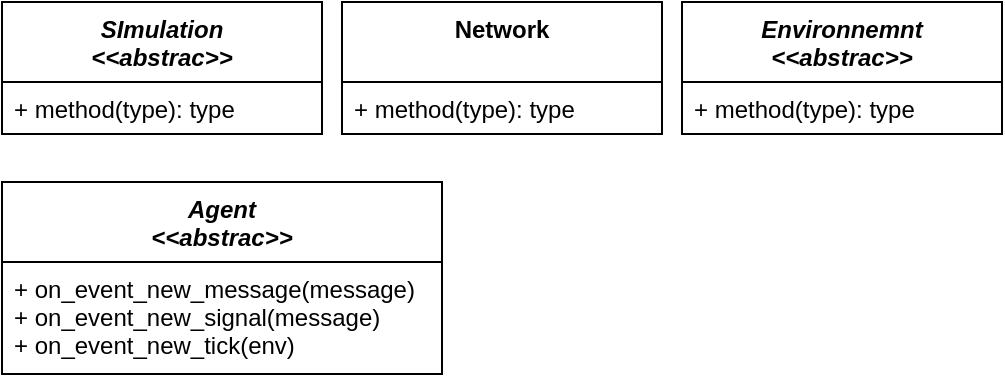 <mxfile version="13.6.2" type="device" pages="3"><diagram id="6Vpgzt1CLD0ZqRoAKYbd" name="UML"><mxGraphModel dx="1350" dy="816" grid="1" gridSize="10" guides="1" tooltips="1" connect="1" arrows="1" fold="1" page="1" pageScale="1" pageWidth="850" pageHeight="1100" math="0" shadow="0"><root><mxCell id="0"/><mxCell id="1" parent="0"/><mxCell id="l_eQbw8yjfAn1seZFZhm-5" value="SImulation&#10;&lt;&lt;abstrac&gt;&gt;" style="swimlane;fontStyle=3;align=center;verticalAlign=top;childLayout=stackLayout;horizontal=1;startSize=40;horizontalStack=0;resizeParent=1;resizeParentMax=0;resizeLast=0;collapsible=1;marginBottom=0;" parent="1" vertex="1"><mxGeometry x="30" y="60" width="160" height="66" as="geometry"/></mxCell><mxCell id="l_eQbw8yjfAn1seZFZhm-8" value="+ method(type): type" style="text;strokeColor=none;fillColor=none;align=left;verticalAlign=top;spacingLeft=4;spacingRight=4;overflow=hidden;rotatable=0;points=[[0,0.5],[1,0.5]];portConstraint=eastwest;" parent="l_eQbw8yjfAn1seZFZhm-5" vertex="1"><mxGeometry y="40" width="160" height="26" as="geometry"/></mxCell><mxCell id="l_eQbw8yjfAn1seZFZhm-9" value="Network" style="swimlane;fontStyle=1;align=center;verticalAlign=top;childLayout=stackLayout;horizontal=1;startSize=40;horizontalStack=0;resizeParent=1;resizeParentMax=0;resizeLast=0;collapsible=1;marginBottom=0;" parent="1" vertex="1"><mxGeometry x="200" y="60" width="160" height="66" as="geometry"/></mxCell><mxCell id="l_eQbw8yjfAn1seZFZhm-12" value="+ method(type): type" style="text;strokeColor=none;fillColor=none;align=left;verticalAlign=top;spacingLeft=4;spacingRight=4;overflow=hidden;rotatable=0;points=[[0,0.5],[1,0.5]];portConstraint=eastwest;" parent="l_eQbw8yjfAn1seZFZhm-9" vertex="1"><mxGeometry y="40" width="160" height="26" as="geometry"/></mxCell><mxCell id="l_eQbw8yjfAn1seZFZhm-13" value="Environnemnt&#10;&lt;&lt;abstrac&gt;&gt;" style="swimlane;fontStyle=3;align=center;verticalAlign=top;childLayout=stackLayout;horizontal=1;startSize=40;horizontalStack=0;resizeParent=1;resizeParentMax=0;resizeLast=0;collapsible=1;marginBottom=0;" parent="1" vertex="1"><mxGeometry x="370" y="60" width="160" height="66" as="geometry"/></mxCell><mxCell id="l_eQbw8yjfAn1seZFZhm-16" value="+ method(type): type" style="text;strokeColor=none;fillColor=none;align=left;verticalAlign=top;spacingLeft=4;spacingRight=4;overflow=hidden;rotatable=0;points=[[0,0.5],[1,0.5]];portConstraint=eastwest;" parent="l_eQbw8yjfAn1seZFZhm-13" vertex="1"><mxGeometry y="40" width="160" height="26" as="geometry"/></mxCell><mxCell id="l_eQbw8yjfAn1seZFZhm-1" value="Agent&#10;&lt;&lt;abstrac&gt;&gt;" style="swimlane;fontStyle=3;align=center;verticalAlign=top;childLayout=stackLayout;horizontal=1;startSize=40;horizontalStack=0;resizeParent=1;resizeParentMax=0;resizeLast=0;collapsible=1;marginBottom=0;" parent="1" vertex="1"><mxGeometry x="30" y="150" width="220" height="96" as="geometry"/></mxCell><mxCell id="l_eQbw8yjfAn1seZFZhm-4" value="+ on_event_new_message(message)&#10;+ on_event_new_signal(message)&#10;+ on_event_new_tick(env)" style="text;strokeColor=none;fillColor=none;align=left;verticalAlign=top;spacingLeft=4;spacingRight=4;overflow=hidden;rotatable=0;points=[[0,0.5],[1,0.5]];portConstraint=eastwest;" parent="l_eQbw8yjfAn1seZFZhm-1" vertex="1"><mxGeometry y="40" width="220" height="56" as="geometry"/></mxCell></root></mxGraphModel></diagram><diagram id="jwMKL7Z0HVgO78CmgciH" name="relation"><mxGraphModel dx="1350" dy="816" grid="1" gridSize="10" guides="1" tooltips="1" connect="1" arrows="1" fold="1" page="1" pageScale="1" pageWidth="850" pageHeight="1100" math="0" shadow="0"><root><mxCell id="1j3k5hF53hi6SJlEomFa-0"/><mxCell id="1j3k5hF53hi6SJlEomFa-1" parent="1j3k5hF53hi6SJlEomFa-0"/><mxCell id="Ybt_FZD779BZbkIMKLvH-0" value="" style="group" vertex="1" connectable="0" parent="1j3k5hF53hi6SJlEomFa-1"><mxGeometry x="40" y="20" width="690" height="450" as="geometry"/></mxCell><mxCell id="Li3ij5Jv2MyQuI8fEksH-0" value="" style="endArrow=classic;startArrow=classic;html=1;strokeWidth=1;fillColor=#ffffff;fontSize=14;dashed=1;" edge="1" parent="Ybt_FZD779BZbkIMKLvH-0"><mxGeometry width="50" height="50" relative="1" as="geometry"><mxPoint x="42.588" y="359.358" as="sourcePoint"/><mxPoint x="204.44" y="359.358" as="targetPoint"/></mxGeometry></mxCell><mxCell id="Li3ij5Jv2MyQuI8fEksH-1" value="A and B&lt;br&gt;&amp;nbsp;can communicate" style="text;html=1;align=center;verticalAlign=middle;resizable=0;points=[];autosize=1;fontSize=14;" vertex="1" parent="Ybt_FZD779BZbkIMKLvH-0"><mxGeometry x="62.774" y="310.0" width="130" height="40" as="geometry"/></mxCell><mxCell id="Li3ij5Jv2MyQuI8fEksH-2" value="A" style="ellipse;whiteSpace=wrap;html=1;fontSize=14;" vertex="1" parent="Ybt_FZD779BZbkIMKLvH-0"><mxGeometry x="-0.004" y="338.716" width="42.593" height="41.284" as="geometry"/></mxCell><mxCell id="Li3ij5Jv2MyQuI8fEksH-3" value="B" style="ellipse;whiteSpace=wrap;html=1;fontSize=14;" vertex="1" parent="Ybt_FZD779BZbkIMKLvH-0"><mxGeometry x="204.44" y="338.716" width="42.593" height="41.284" as="geometry"/></mxCell><mxCell id="Ybt_FZD779BZbkIMKLvH-3" value="" style="group" vertex="1" connectable="0" parent="Ybt_FZD779BZbkIMKLvH-0"><mxGeometry width="630" height="300" as="geometry"/></mxCell><mxCell id="1j3k5hF53hi6SJlEomFa-2" value="&lt;font style=&quot;font-size: 20px&quot;&gt;simulation&lt;/font&gt;" style="rounded=0;whiteSpace=wrap;html=1;verticalAlign=top;fillColor=#f5f5f5;strokeColor=#666666;fontColor=#333333;" parent="Ybt_FZD779BZbkIMKLvH-3" vertex="1"><mxGeometry width="630" height="300" as="geometry"/></mxCell><mxCell id="Ybt_FZD779BZbkIMKLvH-2" value="" style="group" vertex="1" connectable="0" parent="Ybt_FZD779BZbkIMKLvH-3"><mxGeometry x="15.556" y="33.333" width="606.667" height="260.0" as="geometry"/></mxCell><mxCell id="1j3k5hF53hi6SJlEomFa-3" value="network_A" style="ellipse;shape=cloud;whiteSpace=wrap;html=1;verticalAlign=top;fillColor=#fff2cc;strokeColor=#d6b656;" parent="Ybt_FZD779BZbkIMKLvH-2" vertex="1"><mxGeometry y="6.667" width="303.333" height="246.667" as="geometry"/></mxCell><mxCell id="1j3k5hF53hi6SJlEomFa-4" value="network_B" style="ellipse;shape=cloud;whiteSpace=wrap;html=1;verticalAlign=top;fillColor=#fff2cc;strokeColor=#d6b656;" parent="Ybt_FZD779BZbkIMKLvH-2" vertex="1"><mxGeometry x="280.0" width="326.667" height="260.0" as="geometry"/></mxCell><mxCell id="1j3k5hF53hi6SJlEomFa-5" value="agent_A1" style="ellipse;whiteSpace=wrap;html=1;fillColor=#dae8fc;strokeColor=#6c8ebf;" parent="Ybt_FZD779BZbkIMKLvH-2" vertex="1"><mxGeometry x="77.778" y="80.0" width="93.333" height="53.333" as="geometry"/></mxCell><mxCell id="1j3k5hF53hi6SJlEomFa-14" style="edgeStyle=orthogonalEdgeStyle;curved=1;rounded=0;orthogonalLoop=1;jettySize=auto;html=1;exitX=0.5;exitY=0;exitDx=0;exitDy=0;entryX=1;entryY=1;entryDx=0;entryDy=0;fontColor=#FFD966;startArrow=classic;startFill=1;dashed=1;" parent="Ybt_FZD779BZbkIMKLvH-2" source="1j3k5hF53hi6SJlEomFa-6" target="1j3k5hF53hi6SJlEomFa-5" edge="1"><mxGeometry relative="1" as="geometry"/></mxCell><mxCell id="1j3k5hF53hi6SJlEomFa-6" value="agent_A2" style="ellipse;whiteSpace=wrap;html=1;fillColor=#dae8fc;strokeColor=#6c8ebf;" parent="Ybt_FZD779BZbkIMKLvH-2" vertex="1"><mxGeometry x="124.444" y="160.0" width="93.333" height="53.333" as="geometry"/></mxCell><mxCell id="1j3k5hF53hi6SJlEomFa-7" value="agent_B1" style="ellipse;whiteSpace=wrap;html=1;fillColor=#dae8fc;strokeColor=#6c8ebf;" parent="Ybt_FZD779BZbkIMKLvH-2" vertex="1"><mxGeometry x="388.889" y="73.333" width="93.333" height="53.333" as="geometry"/></mxCell><mxCell id="1j3k5hF53hi6SJlEomFa-12" style="edgeStyle=orthogonalEdgeStyle;curved=1;rounded=0;orthogonalLoop=1;jettySize=auto;html=1;exitX=1;exitY=0;exitDx=0;exitDy=0;entryX=0.5;entryY=0;entryDx=0;entryDy=0;fontColor=#FFD966;startArrow=classic;startFill=1;dashed=1;" parent="Ybt_FZD779BZbkIMKLvH-2" source="1j3k5hF53hi6SJlEomFa-5" target="1j3k5hF53hi6SJlEomFa-7" edge="1"><mxGeometry relative="1" as="geometry"><Array as="points"><mxPoint x="157.111" y="33.333"/><mxPoint x="435.556" y="33.333"/></Array></mxGeometry></mxCell><mxCell id="1j3k5hF53hi6SJlEomFa-15" style="edgeStyle=orthogonalEdgeStyle;curved=1;rounded=0;orthogonalLoop=1;jettySize=auto;html=1;exitX=1;exitY=0;exitDx=0;exitDy=0;entryX=0;entryY=0.5;entryDx=0;entryDy=0;fontColor=#FFD966;startArrow=classic;startFill=1;dashed=1;" parent="Ybt_FZD779BZbkIMKLvH-2" source="1j3k5hF53hi6SJlEomFa-6" target="1j3k5hF53hi6SJlEomFa-7" edge="1"><mxGeometry relative="1" as="geometry"><Array as="points"><mxPoint x="326.667" y="168"/><mxPoint x="326.667" y="100.0"/></Array></mxGeometry></mxCell><mxCell id="1j3k5hF53hi6SJlEomFa-16" style="edgeStyle=orthogonalEdgeStyle;curved=1;rounded=0;orthogonalLoop=1;jettySize=auto;html=1;exitX=0.5;exitY=0;exitDx=0;exitDy=0;entryX=0.5;entryY=1;entryDx=0;entryDy=0;fontColor=#FFD966;startArrow=classic;startFill=1;dashed=1;" parent="Ybt_FZD779BZbkIMKLvH-2" source="1j3k5hF53hi6SJlEomFa-10" target="1j3k5hF53hi6SJlEomFa-7" edge="1"><mxGeometry relative="1" as="geometry"/></mxCell><mxCell id="1j3k5hF53hi6SJlEomFa-17" style="edgeStyle=orthogonalEdgeStyle;curved=1;rounded=0;orthogonalLoop=1;jettySize=auto;html=1;exitX=0;exitY=0.5;exitDx=0;exitDy=0;entryX=1;entryY=0.5;entryDx=0;entryDy=0;fontColor=#FFD966;startArrow=classic;startFill=1;dashed=1;" parent="Ybt_FZD779BZbkIMKLvH-2" source="1j3k5hF53hi6SJlEomFa-10" target="1j3k5hF53hi6SJlEomFa-5" edge="1"><mxGeometry relative="1" as="geometry"><Array as="points"><mxPoint x="295.556" y="180.0"/><mxPoint x="295.556" y="106.667"/></Array></mxGeometry></mxCell><mxCell id="1j3k5hF53hi6SJlEomFa-10" value="agent_B2" style="ellipse;whiteSpace=wrap;html=1;fillColor=#dae8fc;strokeColor=#6c8ebf;" parent="Ybt_FZD779BZbkIMKLvH-2" vertex="1"><mxGeometry x="427.778" y="153.333" width="93.333" height="53.333" as="geometry"/></mxCell><mxCell id="1j3k5hF53hi6SJlEomFa-13" style="edgeStyle=orthogonalEdgeStyle;curved=1;rounded=0;orthogonalLoop=1;jettySize=auto;html=1;exitX=1;exitY=1;exitDx=0;exitDy=0;entryX=0.5;entryY=1;entryDx=0;entryDy=0;fontColor=#FFD966;startArrow=classic;startFill=1;dashed=1;" parent="Ybt_FZD779BZbkIMKLvH-2" source="1j3k5hF53hi6SJlEomFa-6" target="1j3k5hF53hi6SJlEomFa-10" edge="1"><mxGeometry relative="1" as="geometry"><Array as="points"><mxPoint x="203.778" y="233.333"/><mxPoint x="466.667" y="233.333"/></Array></mxGeometry></mxCell></root></mxGraphModel></diagram><diagram id="848yoQoBEqBlSge0gSbU" name="sequence"><mxGraphModel dx="1929" dy="1166" grid="1" gridSize="10" guides="1" tooltips="1" connect="1" arrows="1" fold="1" page="1" pageScale="1" pageWidth="850" pageHeight="1100" math="0" shadow="0"><root><mxCell id="MHL6nWterbV5Vy9frRCb-0"/><mxCell id="MHL6nWterbV5Vy9frRCb-1" parent="MHL6nWterbV5Vy9frRCb-0"/><mxCell id="MHL6nWterbV5Vy9frRCb-2" value="" style="endArrow=classic;html=1;strokeWidth=3;" parent="MHL6nWterbV5Vy9frRCb-1" edge="1"><mxGeometry width="50" height="50" relative="1" as="geometry"><mxPoint x="140" y="440" as="sourcePoint"/><mxPoint x="140" y="280" as="targetPoint"/></mxGeometry></mxCell><mxCell id="MHL6nWterbV5Vy9frRCb-3" value="" style="endArrow=classic;html=1;strokeWidth=3;" parent="MHL6nWterbV5Vy9frRCb-1" edge="1"><mxGeometry width="50" height="50" relative="1" as="geometry"><mxPoint x="140" y="440" as="sourcePoint"/><mxPoint x="740" y="440" as="targetPoint"/></mxGeometry></mxCell><mxCell id="MHL6nWterbV5Vy9frRCb-4" value="" style="endArrow=none;html=1;fillColor=#f8cecc;strokeColor=#b85450;strokeWidth=2;" parent="MHL6nWterbV5Vy9frRCb-1" edge="1"><mxGeometry width="50" height="50" relative="1" as="geometry"><mxPoint x="140" y="400" as="sourcePoint"/><mxPoint x="260" y="400" as="targetPoint"/></mxGeometry></mxCell><mxCell id="MHL6nWterbV5Vy9frRCb-5" value="" style="endArrow=none;html=1;fillColor=#f8cecc;strokeColor=#b85450;strokeWidth=2;" parent="MHL6nWterbV5Vy9frRCb-1" edge="1"><mxGeometry width="50" height="50" relative="1" as="geometry"><mxPoint x="380" y="400" as="sourcePoint"/><mxPoint x="500" y="400" as="targetPoint"/></mxGeometry></mxCell><mxCell id="MHL6nWterbV5Vy9frRCb-6" value="" style="endArrow=none;html=1;fillColor=#f8cecc;strokeColor=#b85450;strokeWidth=2;" parent="MHL6nWterbV5Vy9frRCb-1" edge="1"><mxGeometry width="50" height="50" relative="1" as="geometry"><mxPoint x="620" y="400" as="sourcePoint"/><mxPoint x="740" y="400" as="targetPoint"/></mxGeometry></mxCell><mxCell id="MHL6nWterbV5Vy9frRCb-7" value="" style="endArrow=none;html=1;fillColor=#f8cecc;strokeColor=#b85450;strokeWidth=2;" parent="MHL6nWterbV5Vy9frRCb-1" edge="1"><mxGeometry width="50" height="50" relative="1" as="geometry"><mxPoint x="260" y="400" as="sourcePoint"/><mxPoint x="260" y="320" as="targetPoint"/></mxGeometry></mxCell><mxCell id="MHL6nWterbV5Vy9frRCb-8" value="" style="endArrow=none;html=1;fillColor=#f8cecc;strokeColor=#b85450;strokeWidth=2;" parent="MHL6nWterbV5Vy9frRCb-1" edge="1"><mxGeometry width="50" height="50" relative="1" as="geometry"><mxPoint x="260" y="320" as="sourcePoint"/><mxPoint x="380" y="320" as="targetPoint"/></mxGeometry></mxCell><mxCell id="MHL6nWterbV5Vy9frRCb-9" value="" style="endArrow=none;html=1;fillColor=#f8cecc;strokeColor=#b85450;strokeWidth=2;" parent="MHL6nWterbV5Vy9frRCb-1" edge="1"><mxGeometry width="50" height="50" relative="1" as="geometry"><mxPoint x="380" y="400" as="sourcePoint"/><mxPoint x="380" y="320" as="targetPoint"/></mxGeometry></mxCell><mxCell id="MHL6nWterbV5Vy9frRCb-10" value="" style="endArrow=none;html=1;fillColor=#f8cecc;strokeColor=#b85450;strokeWidth=2;" parent="MHL6nWterbV5Vy9frRCb-1" edge="1"><mxGeometry width="50" height="50" relative="1" as="geometry"><mxPoint x="620" y="400" as="sourcePoint"/><mxPoint x="620" y="320" as="targetPoint"/></mxGeometry></mxCell><mxCell id="MHL6nWterbV5Vy9frRCb-11" value="" style="endArrow=none;html=1;fillColor=#f8cecc;strokeColor=#b85450;strokeWidth=2;" parent="MHL6nWterbV5Vy9frRCb-1" edge="1"><mxGeometry width="50" height="50" relative="1" as="geometry"><mxPoint x="500" y="320" as="sourcePoint"/><mxPoint x="620" y="320" as="targetPoint"/></mxGeometry></mxCell><mxCell id="MHL6nWterbV5Vy9frRCb-12" value="" style="endArrow=none;html=1;fillColor=#f8cecc;strokeColor=#b85450;strokeWidth=2;" parent="MHL6nWterbV5Vy9frRCb-1" edge="1"><mxGeometry width="50" height="50" relative="1" as="geometry"><mxPoint x="500" y="400" as="sourcePoint"/><mxPoint x="500" y="320" as="targetPoint"/></mxGeometry></mxCell><mxCell id="MHL6nWterbV5Vy9frRCb-13" value="wait time" style="text;html=1;strokeColor=none;fillColor=none;align=center;verticalAlign=middle;whiteSpace=wrap;rounded=0;" parent="MHL6nWterbV5Vy9frRCb-1" vertex="1"><mxGeometry x="70" y="390" width="60" height="20" as="geometry"/></mxCell><mxCell id="MHL6nWterbV5Vy9frRCb-14" value="process time" style="text;html=1;strokeColor=none;fillColor=none;align=center;verticalAlign=middle;whiteSpace=wrap;rounded=0;" parent="MHL6nWterbV5Vy9frRCb-1" vertex="1"><mxGeometry x="50" y="310" width="80" height="20" as="geometry"/></mxCell><mxCell id="MHL6nWterbV5Vy9frRCb-15" value="t" style="text;html=1;strokeColor=none;fillColor=none;align=center;verticalAlign=middle;whiteSpace=wrap;rounded=0;fontStyle=2" parent="MHL6nWterbV5Vy9frRCb-1" vertex="1"><mxGeometry x="720" y="460" width="30" height="20" as="geometry"/></mxCell><mxCell id="MHL6nWterbV5Vy9frRCb-16" value="" style="shape=curlyBracket;whiteSpace=wrap;html=1;rounded=1;direction=north;" parent="MHL6nWterbV5Vy9frRCb-1" vertex="1"><mxGeometry x="140" y="450" width="120" height="20" as="geometry"/></mxCell><mxCell id="MHL6nWterbV5Vy9frRCb-17" value="" style="shape=curlyBracket;whiteSpace=wrap;html=1;rounded=1;direction=north;" parent="MHL6nWterbV5Vy9frRCb-1" vertex="1"><mxGeometry x="260" y="450" width="120" height="20" as="geometry"/></mxCell><mxCell id="MHL6nWterbV5Vy9frRCb-47" style="edgeStyle=orthogonalEdgeStyle;rounded=0;orthogonalLoop=1;jettySize=auto;html=1;exitX=0.5;exitY=1;exitDx=0;exitDy=0;entryX=0.083;entryY=0.25;entryDx=0;entryDy=0;entryPerimeter=0;dashed=1;strokeWidth=2;" parent="MHL6nWterbV5Vy9frRCb-1" source="MHL6nWterbV5Vy9frRCb-18" target="MHL6nWterbV5Vy9frRCb-46" edge="1"><mxGeometry relative="1" as="geometry"><Array as="points"><mxPoint x="200" y="520"/><mxPoint x="10" y="520"/><mxPoint x="10" y="940"/></Array></mxGeometry></mxCell><mxCell id="MHL6nWterbV5Vy9frRCb-18" value="system waits" style="text;html=1;strokeColor=#666666;fillColor=#f5f5f5;align=center;verticalAlign=middle;whiteSpace=wrap;rounded=0;fontColor=#333333;" parent="MHL6nWterbV5Vy9frRCb-1" vertex="1"><mxGeometry x="155" y="480" width="90" height="20" as="geometry"/></mxCell><mxCell id="MHL6nWterbV5Vy9frRCb-45" style="edgeStyle=orthogonalEdgeStyle;rounded=0;orthogonalLoop=1;jettySize=auto;html=1;exitX=0.5;exitY=1;exitDx=0;exitDy=0;entryX=0.057;entryY=0.196;entryDx=0;entryDy=0;entryPerimeter=0;strokeWidth=2;fillColor=#ffe6cc;strokeColor=#d79b00;dashed=1;" parent="MHL6nWterbV5Vy9frRCb-1" source="MHL6nWterbV5Vy9frRCb-19" target="MHL6nWterbV5Vy9frRCb-31" edge="1"><mxGeometry relative="1" as="geometry"><Array as="points"><mxPoint x="320" y="540"/><mxPoint x="30" y="540"/><mxPoint x="30" y="759"/></Array></mxGeometry></mxCell><mxCell id="MHL6nWterbV5Vy9frRCb-19" value="system runs" style="text;html=1;strokeColor=#d6b656;fillColor=#fff2cc;align=center;verticalAlign=middle;whiteSpace=wrap;rounded=0;" parent="MHL6nWterbV5Vy9frRCb-1" vertex="1"><mxGeometry x="275" y="480" width="90" height="20" as="geometry"/></mxCell><mxCell id="MHL6nWterbV5Vy9frRCb-20" value="trig events (agents)" style="text;html=1;strokeColor=none;fillColor=none;align=center;verticalAlign=middle;whiteSpace=wrap;rounded=0;direction=west;rotation=-45;" parent="MHL6nWterbV5Vy9frRCb-1" vertex="1"><mxGeometry x="260" y="250" width="120" height="20" as="geometry"/></mxCell><mxCell id="MHL6nWterbV5Vy9frRCb-21" value="trig events (env)" style="text;html=1;strokeColor=none;fillColor=none;align=center;verticalAlign=middle;whiteSpace=wrap;rounded=0;direction=west;rotation=-45;" parent="MHL6nWterbV5Vy9frRCb-1" vertex="1"><mxGeometry x="315" y="250" width="100" height="20" as="geometry"/></mxCell><mxCell id="MHL6nWterbV5Vy9frRCb-22" value="period" style="text;html=1;strokeColor=none;fillColor=none;align=center;verticalAlign=middle;whiteSpace=wrap;rounded=0;fontStyle=2" parent="MHL6nWterbV5Vy9frRCb-1" vertex="1"><mxGeometry x="60" y="260" width="80" height="20" as="geometry"/></mxCell><mxCell id="MHL6nWterbV5Vy9frRCb-23" value="sim:Simulation" style="shape=umlLifeline;perimeter=lifelinePerimeter;whiteSpace=wrap;html=1;container=1;collapsible=0;recursiveResize=0;outlineConnect=0;" parent="MHL6nWterbV5Vy9frRCb-1" vertex="1"><mxGeometry x="50" y="640" width="100" height="360" as="geometry"/></mxCell><mxCell id="MHL6nWterbV5Vy9frRCb-31" value="" style="html=1;points=[];perimeter=orthogonalPerimeter;fillColor=#fff2cc;strokeColor=#d6b656;" parent="MHL6nWterbV5Vy9frRCb-23" vertex="1"><mxGeometry x="45" y="80" width="10" height="200" as="geometry"/></mxCell><mxCell id="MHL6nWterbV5Vy9frRCb-46" value="" style="html=1;points=[];perimeter=orthogonalPerimeter;fillColor=#f5f5f5;strokeColor=#666666;fontColor=#333333;" parent="MHL6nWterbV5Vy9frRCb-23" vertex="1"><mxGeometry x="45" y="280" width="10" height="80" as="geometry"/></mxCell><mxCell id="MHL6nWterbV5Vy9frRCb-48" value="" style="html=1;points=[];perimeter=orthogonalPerimeter;fillColor=#f5f5f5;strokeColor=#666666;fontColor=#333333;" parent="MHL6nWterbV5Vy9frRCb-23" vertex="1"><mxGeometry x="45" y="40" width="10" height="40" as="geometry"/></mxCell><mxCell id="MHL6nWterbV5Vy9frRCb-24" value="agent_0:Agent" style="shape=umlLifeline;perimeter=lifelinePerimeter;whiteSpace=wrap;html=1;container=1;collapsible=0;recursiveResize=0;outlineConnect=0;" parent="MHL6nWterbV5Vy9frRCb-1" vertex="1"><mxGeometry x="190" y="640" width="100" height="360" as="geometry"/></mxCell><mxCell id="MHL6nWterbV5Vy9frRCb-26" value="agent_N:Agent" style="shape=umlLifeline;perimeter=lifelinePerimeter;whiteSpace=wrap;html=1;container=1;collapsible=0;recursiveResize=0;outlineConnect=0;" parent="MHL6nWterbV5Vy9frRCb-1" vertex="1"><mxGeometry x="360" y="640" width="100" height="360" as="geometry"/></mxCell><mxCell id="nuRjGVbORZHVkRDC6s5Y-4" value="" style="html=1;points=[];perimeter=orthogonalPerimeter;" vertex="1" parent="MHL6nWterbV5Vy9frRCb-26"><mxGeometry x="45.07" y="120" width="10" height="30" as="geometry"/></mxCell><mxCell id="MHL6nWterbV5Vy9frRCb-27" value="" style="html=1;points=[];perimeter=orthogonalPerimeter;" parent="MHL6nWterbV5Vy9frRCb-1" vertex="1"><mxGeometry x="235" y="724" width="10" height="30" as="geometry"/></mxCell><mxCell id="MHL6nWterbV5Vy9frRCb-28" value="call event (tick)" style="html=1;verticalAlign=bottom;startArrow=oval;endArrow=block;startSize=8;strokeWidth=2;" parent="MHL6nWterbV5Vy9frRCb-1" edge="1"><mxGeometry x="0.806" y="-60" relative="1" as="geometry"><mxPoint x="100.024" y="724" as="sourcePoint"/><mxPoint x="240" y="724" as="targetPoint"/><Array as="points"/><mxPoint x="-60" y="-60" as="offset"/></mxGeometry></mxCell><mxCell id="MHL6nWterbV5Vy9frRCb-32" value="env:Environnemnt" style="shape=umlLifeline;perimeter=lifelinePerimeter;whiteSpace=wrap;html=1;container=1;collapsible=0;recursiveResize=0;outlineConnect=0;" parent="MHL6nWterbV5Vy9frRCb-1" vertex="1"><mxGeometry x="500" y="640" width="110" height="360" as="geometry"/></mxCell><mxCell id="MHL6nWterbV5Vy9frRCb-29" value="call event (tick)" style="html=1;verticalAlign=bottom;startArrow=oval;endArrow=block;startSize=8;strokeWidth=2;" parent="MHL6nWterbV5Vy9frRCb-32" target="MHL6nWterbV5Vy9frRCb-30" edge="1"><mxGeometry x="0.415" relative="1" as="geometry"><mxPoint x="-400" y="200" as="sourcePoint"/><Array as="points"><mxPoint x="-284.93" y="200"/></Array><mxPoint as="offset"/></mxGeometry></mxCell><mxCell id="MHL6nWterbV5Vy9frRCb-38" value="call events (tick and show)" style="html=1;verticalAlign=bottom;startArrow=oval;endArrow=block;startSize=8;strokeWidth=2;" parent="MHL6nWterbV5Vy9frRCb-32" target="MHL6nWterbV5Vy9frRCb-37" edge="1"><mxGeometry relative="1" as="geometry"><mxPoint x="-400" y="240" as="sourcePoint"/><mxPoint as="offset"/></mxGeometry></mxCell><mxCell id="MHL6nWterbV5Vy9frRCb-37" value="" style="html=1;points=[];perimeter=orthogonalPerimeter;" parent="MHL6nWterbV5Vy9frRCb-32" vertex="1"><mxGeometry x="50" y="240" width="10" height="80" as="geometry"/></mxCell><mxCell id="MHL6nWterbV5Vy9frRCb-40" value="" style="endArrow=none;dashed=1;html=1;dashPattern=1 3;strokeWidth=2;" parent="MHL6nWterbV5Vy9frRCb-1" edge="1"><mxGeometry width="50" height="50" relative="1" as="geometry"><mxPoint x="300" y="660" as="sourcePoint"/><mxPoint x="370" y="660" as="targetPoint"/></mxGeometry></mxCell><mxCell id="MHL6nWterbV5Vy9frRCb-41" value="" style="shape=curlyBracket;whiteSpace=wrap;html=1;rounded=1;direction=south;" parent="MHL6nWterbV5Vy9frRCb-1" vertex="1"><mxGeometry x="190" y="610" width="270" height="20" as="geometry"/></mxCell><mxCell id="MHL6nWterbV5Vy9frRCb-42" value="N agents" style="text;html=1;align=center;verticalAlign=middle;resizable=0;points=[];autosize=1;" parent="MHL6nWterbV5Vy9frRCb-1" vertex="1"><mxGeometry x="295" y="580" width="60" height="20" as="geometry"/></mxCell><mxCell id="MHL6nWterbV5Vy9frRCb-50" value="simulation: RUN" style="shape=flexArrow;endArrow=classic;html=1;strokeWidth=2;width=36;endSize=11.89;strokeColor=#666666;fontSize=14;fillColor=#ffffff;endWidth=28.655;" parent="MHL6nWterbV5Vy9frRCb-1" edge="1"><mxGeometry width="50" height="50" relative="1" as="geometry"><mxPoint x="140" y="140" as="sourcePoint"/><mxPoint x="740" y="140" as="targetPoint"/></mxGeometry></mxCell><mxCell id="nuRjGVbORZHVkRDC6s5Y-0" value="net:Network" style="shape=umlLifeline;perimeter=lifelinePerimeter;whiteSpace=wrap;html=1;container=1;collapsible=0;recursiveResize=0;outlineConnect=0;" vertex="1" parent="MHL6nWterbV5Vy9frRCb-1"><mxGeometry x="670" y="640" width="110" height="360" as="geometry"/></mxCell><mxCell id="nuRjGVbORZHVkRDC6s5Y-1" value="" style="html=1;points=[];perimeter=orthogonalPerimeter;" vertex="1" parent="nuRjGVbORZHVkRDC6s5Y-0"><mxGeometry x="50" y="92" width="10" height="30" as="geometry"/></mxCell><mxCell id="nuRjGVbORZHVkRDC6s5Y-2" value="send msg to Agent_N" style="html=1;verticalAlign=bottom;startArrow=oval;endArrow=block;startSize=8;exitX=0.5;exitY=0.3;exitDx=0;exitDy=0;exitPerimeter=0;fillColor=#dae8fc;strokeColor=#6c8ebf;strokeWidth=2;" edge="1" parent="MHL6nWterbV5Vy9frRCb-1" source="MHL6nWterbV5Vy9frRCb-27"><mxGeometry relative="1" as="geometry"><mxPoint x="260" y="733" as="sourcePoint"/><mxPoint x="720" y="733" as="targetPoint"/></mxGeometry></mxCell><mxCell id="nuRjGVbORZHVkRDC6s5Y-3" value="send msg (call event new message)" style="html=1;verticalAlign=bottom;endArrow=open;dashed=1;endSize=8;exitX=0.043;exitY=0.943;exitDx=0;exitDy=0;exitPerimeter=0;fillColor=#dae8fc;strokeColor=#6c8ebf;strokeWidth=2;" edge="1" parent="MHL6nWterbV5Vy9frRCb-1" source="nuRjGVbORZHVkRDC6s5Y-1" target="MHL6nWterbV5Vy9frRCb-26"><mxGeometry x="-0.033" relative="1" as="geometry"><mxPoint x="510" y="760" as="sourcePoint"/><mxPoint x="430" y="760" as="targetPoint"/><mxPoint as="offset"/></mxGeometry></mxCell><mxCell id="MHL6nWterbV5Vy9frRCb-30" value="" style="html=1;points=[];perimeter=orthogonalPerimeter;" parent="MHL6nWterbV5Vy9frRCb-1" vertex="1"><mxGeometry x="405" y="840" width="10" height="30" as="geometry"/></mxCell><mxCell id="nuRjGVbORZHVkRDC6s5Y-7" value="opt" style="html=1;verticalAlign=bottom;endArrow=block;strokeWidth=2;fillColor=#dae8fc;strokeColor=#6c8ebf;" edge="1" parent="MHL6nWterbV5Vy9frRCb-1"><mxGeometry width="80" relative="1" as="geometry"><mxPoint x="95" y="1040" as="sourcePoint"/><mxPoint x="175" y="1040" as="targetPoint"/></mxGeometry></mxCell><mxCell id="nuRjGVbORZHVkRDC6s5Y-8" value="opt" style="html=1;verticalAlign=bottom;endArrow=open;dashed=1;endSize=8;strokeWidth=2;fillColor=#dae8fc;strokeColor=#6c8ebf;" edge="1" parent="MHL6nWterbV5Vy9frRCb-1"><mxGeometry relative="1" as="geometry"><mxPoint x="170" y="1070" as="sourcePoint"/><mxPoint x="90" y="1070" as="targetPoint"/></mxGeometry></mxCell></root></mxGraphModel></diagram></mxfile>